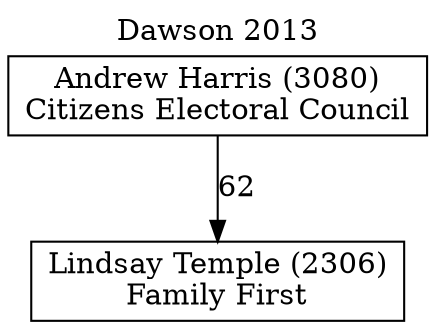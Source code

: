 // House preference flow
digraph "Lindsay Temple (2306)_Dawson_2013" {
	graph [label="Dawson 2013" labelloc=t mclimit=10]
	node [shape=box]
	"Lindsay Temple (2306)" [label="Lindsay Temple (2306)
Family First"]
	"Andrew Harris (3080)" [label="Andrew Harris (3080)
Citizens Electoral Council"]
	"Andrew Harris (3080)" -> "Lindsay Temple (2306)" [label=62]
}
